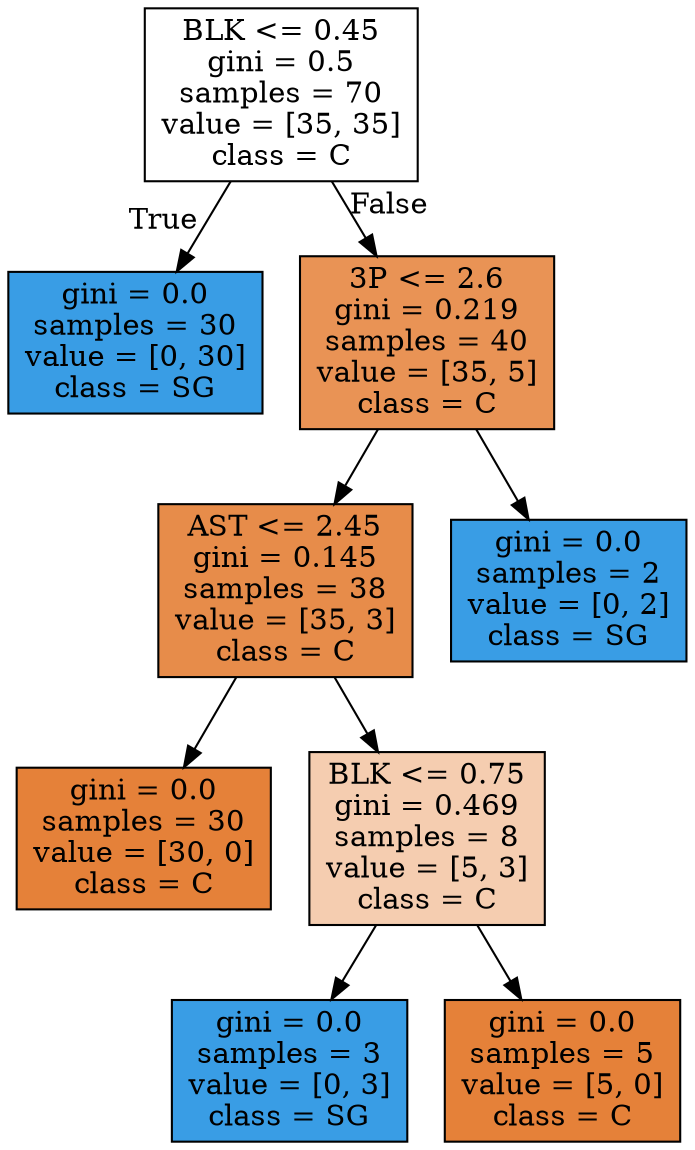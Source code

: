 digraph Tree {
node [shape=box, style="filled", color="black"] ;
0 [label="BLK <= 0.45\ngini = 0.5\nsamples = 70\nvalue = [35, 35]\nclass = C", fillcolor="#ffffff"] ;
1 [label="gini = 0.0\nsamples = 30\nvalue = [0, 30]\nclass = SG", fillcolor="#399de5"] ;
0 -> 1 [labeldistance=2.5, labelangle=45, headlabel="True"] ;
2 [label="3P <= 2.6\ngini = 0.219\nsamples = 40\nvalue = [35, 5]\nclass = C", fillcolor="#e99355"] ;
0 -> 2 [labeldistance=2.5, labelangle=-45, headlabel="False"] ;
3 [label="AST <= 2.45\ngini = 0.145\nsamples = 38\nvalue = [35, 3]\nclass = C", fillcolor="#e78c4a"] ;
2 -> 3 ;
4 [label="gini = 0.0\nsamples = 30\nvalue = [30, 0]\nclass = C", fillcolor="#e58139"] ;
3 -> 4 ;
5 [label="BLK <= 0.75\ngini = 0.469\nsamples = 8\nvalue = [5, 3]\nclass = C", fillcolor="#f5cdb0"] ;
3 -> 5 ;
6 [label="gini = 0.0\nsamples = 3\nvalue = [0, 3]\nclass = SG", fillcolor="#399de5"] ;
5 -> 6 ;
7 [label="gini = 0.0\nsamples = 5\nvalue = [5, 0]\nclass = C", fillcolor="#e58139"] ;
5 -> 7 ;
8 [label="gini = 0.0\nsamples = 2\nvalue = [0, 2]\nclass = SG", fillcolor="#399de5"] ;
2 -> 8 ;
}